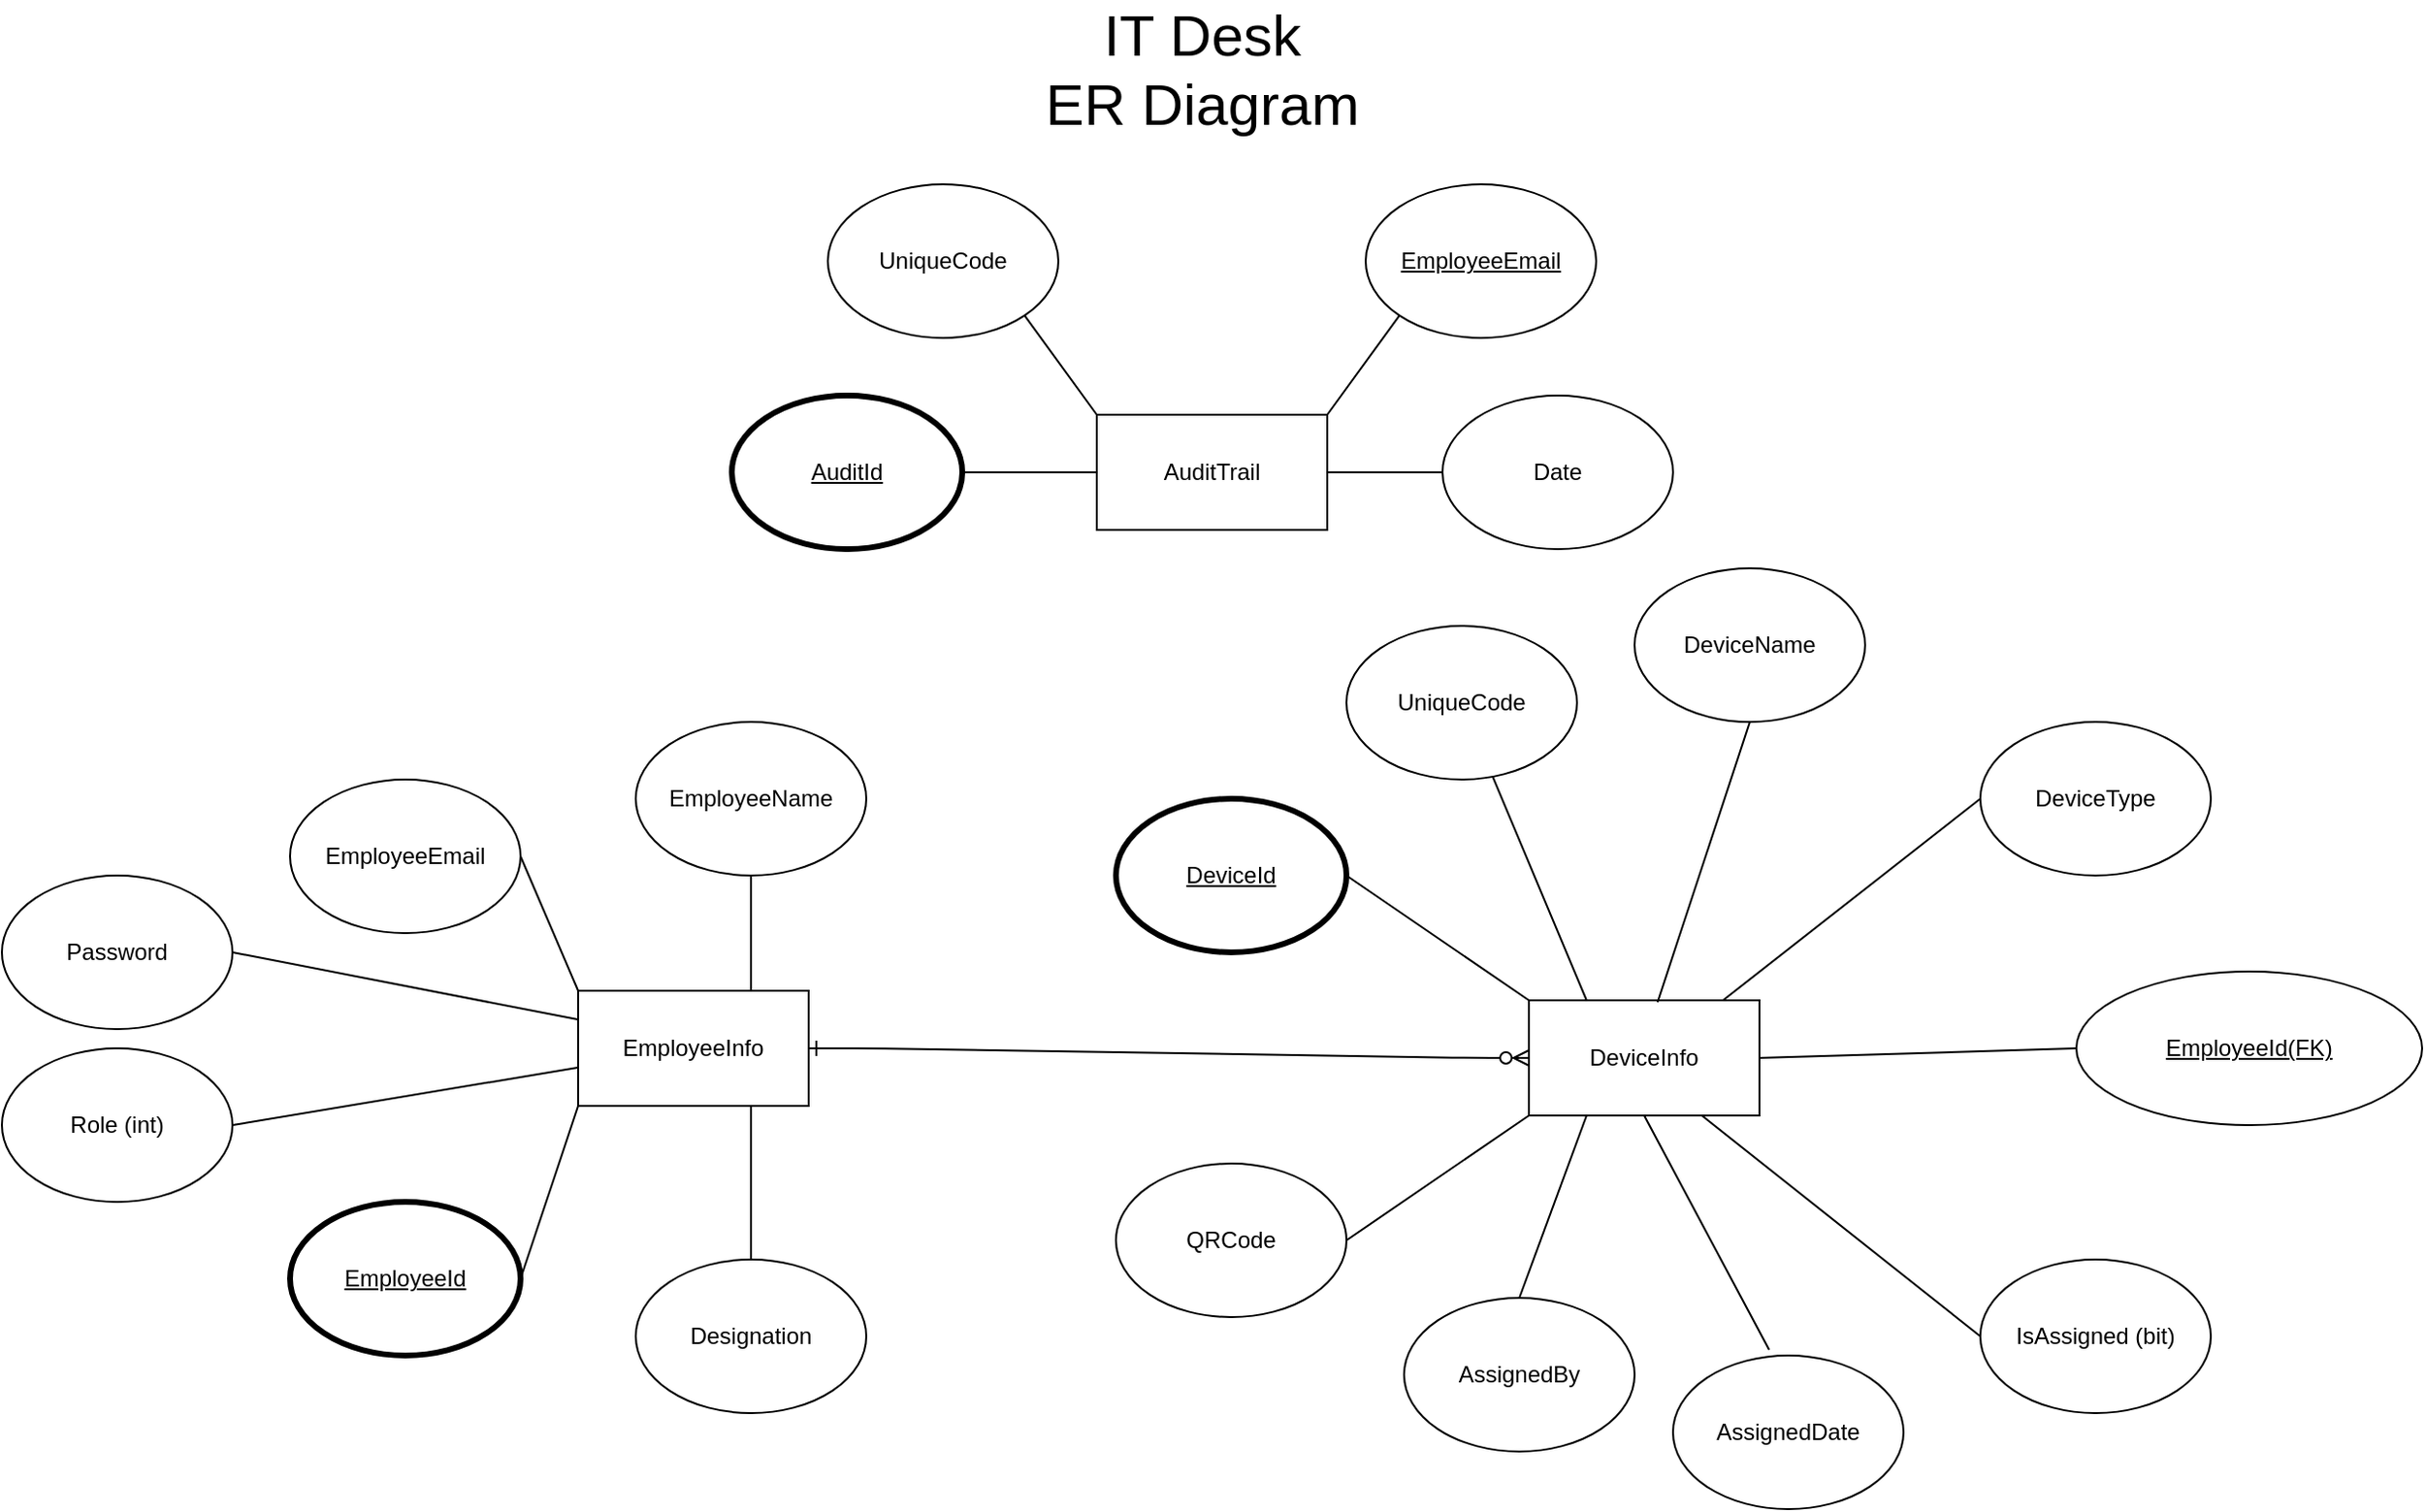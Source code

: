 <mxfile version="14.6.6" type="github"><diagram id="zTjlQYOlsilWlxh8Xlqh" name="Page-1"><mxGraphModel dx="1869" dy="2755" grid="1" gridSize="10" guides="1" tooltips="1" connect="1" arrows="1" fold="1" page="1" pageScale="1" pageWidth="850" pageHeight="1100" math="0" shadow="0"><root><mxCell id="0"/><mxCell id="1" parent="0"/><mxCell id="93AqYQxgSIACoRyakcor-8" value="EmployeeEmail" style="ellipse;whiteSpace=wrap;html=1;strokeWidth=1;" parent="1" vertex="1"><mxGeometry x="-185" y="-810" width="120" height="80" as="geometry"/></mxCell><mxCell id="93AqYQxgSIACoRyakcor-9" value="EmployeeInfo" style="rounded=0;whiteSpace=wrap;html=1;" parent="1" vertex="1"><mxGeometry x="-35" y="-700" width="120" height="60" as="geometry"/></mxCell><mxCell id="93AqYQxgSIACoRyakcor-10" value="" style="endArrow=none;html=1;exitX=0;exitY=0;exitDx=0;exitDy=0;entryX=1;entryY=0.5;entryDx=0;entryDy=0;" parent="1" source="93AqYQxgSIACoRyakcor-9" target="93AqYQxgSIACoRyakcor-8" edge="1"><mxGeometry width="50" height="50" relative="1" as="geometry"><mxPoint x="175" y="-550" as="sourcePoint"/><mxPoint x="65" y="-670" as="targetPoint"/></mxGeometry></mxCell><mxCell id="93AqYQxgSIACoRyakcor-11" value="EmployeeName" style="ellipse;whiteSpace=wrap;html=1;" parent="1" vertex="1"><mxGeometry x="-5" y="-840" width="120" height="80" as="geometry"/></mxCell><mxCell id="93AqYQxgSIACoRyakcor-12" value="Designation" style="ellipse;whiteSpace=wrap;html=1;" parent="1" vertex="1"><mxGeometry x="-5" y="-560" width="120" height="80" as="geometry"/></mxCell><mxCell id="93AqYQxgSIACoRyakcor-13" value="" style="endArrow=none;html=1;exitX=0.75;exitY=0;exitDx=0;exitDy=0;entryX=0.5;entryY=1;entryDx=0;entryDy=0;" parent="1" source="93AqYQxgSIACoRyakcor-9" target="93AqYQxgSIACoRyakcor-11" edge="1"><mxGeometry width="50" height="50" relative="1" as="geometry"><mxPoint x="-25" y="-660" as="sourcePoint"/><mxPoint x="-79" y="-708" as="targetPoint"/></mxGeometry></mxCell><mxCell id="93AqYQxgSIACoRyakcor-14" value="" style="endArrow=none;html=1;entryX=0.5;entryY=0;entryDx=0;entryDy=0;exitX=0.75;exitY=1;exitDx=0;exitDy=0;" parent="1" target="93AqYQxgSIACoRyakcor-12" edge="1" source="93AqYQxgSIACoRyakcor-9"><mxGeometry width="50" height="50" relative="1" as="geometry"><mxPoint x="25" y="-640" as="sourcePoint"/><mxPoint x="35" y="-730" as="targetPoint"/></mxGeometry></mxCell><mxCell id="93AqYQxgSIACoRyakcor-15" value="UniqueCode" style="ellipse;whiteSpace=wrap;html=1;strokeWidth=1;" parent="1" vertex="1"><mxGeometry x="365" y="-890" width="120" height="80" as="geometry"/></mxCell><mxCell id="93AqYQxgSIACoRyakcor-16" value="DeviceInfo" style="rounded=0;whiteSpace=wrap;html=1;" parent="1" vertex="1"><mxGeometry x="460" y="-695" width="120" height="60" as="geometry"/></mxCell><mxCell id="93AqYQxgSIACoRyakcor-17" value="" style="endArrow=none;html=1;exitX=0.25;exitY=0;exitDx=0;exitDy=0;" parent="1" source="93AqYQxgSIACoRyakcor-16" target="93AqYQxgSIACoRyakcor-15" edge="1"><mxGeometry width="50" height="50" relative="1" as="geometry"><mxPoint x="670" y="-545" as="sourcePoint"/><mxPoint x="560" y="-665" as="targetPoint"/></mxGeometry></mxCell><mxCell id="93AqYQxgSIACoRyakcor-18" value="DeviceName" style="ellipse;whiteSpace=wrap;html=1;" parent="1" vertex="1"><mxGeometry x="515" y="-920" width="120" height="80" as="geometry"/></mxCell><mxCell id="93AqYQxgSIACoRyakcor-19" value="DeviceType" style="ellipse;whiteSpace=wrap;html=1;" parent="1" vertex="1"><mxGeometry x="695" y="-840" width="120" height="80" as="geometry"/></mxCell><mxCell id="93AqYQxgSIACoRyakcor-20" value="" style="endArrow=none;html=1;entryX=0.5;entryY=1;entryDx=0;entryDy=0;exitX=0.558;exitY=0.017;exitDx=0;exitDy=0;exitPerimeter=0;" parent="1" source="93AqYQxgSIACoRyakcor-16" target="93AqYQxgSIACoRyakcor-18" edge="1"><mxGeometry width="50" height="50" relative="1" as="geometry"><mxPoint x="535" y="-698" as="sourcePoint"/><mxPoint x="625" y="-800" as="targetPoint"/></mxGeometry></mxCell><mxCell id="93AqYQxgSIACoRyakcor-21" value="" style="endArrow=none;html=1;entryX=0;entryY=0.5;entryDx=0;entryDy=0;exitX=0.842;exitY=0;exitDx=0;exitDy=0;exitPerimeter=0;" parent="1" source="93AqYQxgSIACoRyakcor-16" target="93AqYQxgSIACoRyakcor-19" edge="1"><mxGeometry width="50" height="50" relative="1" as="geometry"><mxPoint x="540" y="-705" as="sourcePoint"/><mxPoint x="530" y="-725" as="targetPoint"/></mxGeometry></mxCell><mxCell id="93AqYQxgSIACoRyakcor-22" value="&lt;u&gt;EmployeeId(FK)&lt;/u&gt;" style="ellipse;whiteSpace=wrap;html=1;" parent="1" vertex="1"><mxGeometry x="745" y="-710" width="180" height="80" as="geometry"/></mxCell><mxCell id="93AqYQxgSIACoRyakcor-23" value="IsAssigned (bit)" style="ellipse;whiteSpace=wrap;html=1;" parent="1" vertex="1"><mxGeometry x="695" y="-560" width="120" height="80" as="geometry"/></mxCell><mxCell id="93AqYQxgSIACoRyakcor-24" value="AssignedDate" style="ellipse;whiteSpace=wrap;html=1;" parent="1" vertex="1"><mxGeometry x="535" y="-510" width="120" height="80" as="geometry"/></mxCell><mxCell id="93AqYQxgSIACoRyakcor-25" value="AssignedBy" style="ellipse;whiteSpace=wrap;html=1;" parent="1" vertex="1"><mxGeometry x="395" y="-540" width="120" height="80" as="geometry"/></mxCell><mxCell id="93AqYQxgSIACoRyakcor-26" value="QRCode" style="ellipse;whiteSpace=wrap;html=1;" parent="1" vertex="1"><mxGeometry x="245" y="-610" width="120" height="80" as="geometry"/></mxCell><mxCell id="93AqYQxgSIACoRyakcor-27" value="" style="endArrow=none;html=1;exitX=1;exitY=0.5;exitDx=0;exitDy=0;entryX=0;entryY=0.5;entryDx=0;entryDy=0;" parent="1" source="93AqYQxgSIACoRyakcor-16" target="93AqYQxgSIACoRyakcor-22" edge="1"><mxGeometry width="50" height="50" relative="1" as="geometry"><mxPoint x="640" y="-805" as="sourcePoint"/><mxPoint x="690" y="-855" as="targetPoint"/></mxGeometry></mxCell><mxCell id="93AqYQxgSIACoRyakcor-28" value="" style="endArrow=none;html=1;exitX=0.75;exitY=1;exitDx=0;exitDy=0;entryX=0;entryY=0.5;entryDx=0;entryDy=0;" parent="1" source="93AqYQxgSIACoRyakcor-16" target="93AqYQxgSIACoRyakcor-23" edge="1"><mxGeometry width="50" height="50" relative="1" as="geometry"><mxPoint x="640" y="-805" as="sourcePoint"/><mxPoint x="690" y="-855" as="targetPoint"/></mxGeometry></mxCell><mxCell id="93AqYQxgSIACoRyakcor-29" value="" style="endArrow=none;html=1;exitX=0.5;exitY=1;exitDx=0;exitDy=0;entryX=0.417;entryY=-0.037;entryDx=0;entryDy=0;entryPerimeter=0;" parent="1" source="93AqYQxgSIACoRyakcor-16" target="93AqYQxgSIACoRyakcor-24" edge="1"><mxGeometry width="50" height="50" relative="1" as="geometry"><mxPoint x="640" y="-805" as="sourcePoint"/><mxPoint x="690" y="-855" as="targetPoint"/></mxGeometry></mxCell><mxCell id="93AqYQxgSIACoRyakcor-30" value="" style="endArrow=none;html=1;exitX=0.25;exitY=1;exitDx=0;exitDy=0;entryX=0.5;entryY=0;entryDx=0;entryDy=0;" parent="1" source="93AqYQxgSIACoRyakcor-16" target="93AqYQxgSIACoRyakcor-25" edge="1"><mxGeometry width="50" height="50" relative="1" as="geometry"><mxPoint x="640" y="-805" as="sourcePoint"/><mxPoint x="690" y="-855" as="targetPoint"/></mxGeometry></mxCell><mxCell id="93AqYQxgSIACoRyakcor-31" value="" style="endArrow=none;html=1;exitX=0;exitY=1;exitDx=0;exitDy=0;entryX=1;entryY=0.5;entryDx=0;entryDy=0;" parent="1" source="93AqYQxgSIACoRyakcor-16" target="93AqYQxgSIACoRyakcor-26" edge="1"><mxGeometry width="50" height="50" relative="1" as="geometry"><mxPoint x="640" y="-805" as="sourcePoint"/><mxPoint x="690" y="-855" as="targetPoint"/></mxGeometry></mxCell><mxCell id="ZkA7pwCNV48dStx_yh2e-1" value="" style="edgeStyle=entityRelationEdgeStyle;endArrow=ERzeroToMany;startArrow=ERone;endFill=1;startFill=0;exitX=1;exitY=0.5;exitDx=0;exitDy=0;entryX=0;entryY=0.5;entryDx=0;entryDy=0;" parent="1" source="93AqYQxgSIACoRyakcor-9" target="93AqYQxgSIACoRyakcor-16" edge="1"><mxGeometry width="100" height="100" relative="1" as="geometry"><mxPoint x="175" y="-945" as="sourcePoint"/><mxPoint x="545" y="-600" as="targetPoint"/></mxGeometry></mxCell><mxCell id="ZkA7pwCNV48dStx_yh2e-11" value="&lt;font style=&quot;font-size: 30px&quot;&gt;IT Desk&lt;br&gt;ER Diagram&lt;br&gt;&lt;/font&gt;" style="text;html=1;strokeColor=none;fillColor=none;align=center;verticalAlign=middle;whiteSpace=wrap;rounded=0;" parent="1" vertex="1"><mxGeometry x="55" y="-1190" width="470" height="20" as="geometry"/></mxCell><mxCell id="hUQsxeSYEGS46C2yoitD-1" value="&lt;u&gt;EmployeeId&lt;/u&gt;" style="ellipse;whiteSpace=wrap;html=1;strokeWidth=3;" vertex="1" parent="1"><mxGeometry x="-185" y="-590" width="120" height="80" as="geometry"/></mxCell><mxCell id="hUQsxeSYEGS46C2yoitD-2" value="" style="endArrow=none;html=1;entryX=0;entryY=1;entryDx=0;entryDy=0;exitX=1;exitY=0.5;exitDx=0;exitDy=0;" edge="1" parent="1" source="hUQsxeSYEGS46C2yoitD-1" target="93AqYQxgSIACoRyakcor-9"><mxGeometry width="50" height="50" relative="1" as="geometry"><mxPoint x="-95" y="-605" as="sourcePoint"/><mxPoint x="-45" y="-660" as="targetPoint"/></mxGeometry></mxCell><mxCell id="hUQsxeSYEGS46C2yoitD-4" value="&lt;u&gt;DeviceId&lt;/u&gt;" style="ellipse;whiteSpace=wrap;html=1;strokeWidth=3;" vertex="1" parent="1"><mxGeometry x="245" y="-800" width="120" height="80" as="geometry"/></mxCell><mxCell id="hUQsxeSYEGS46C2yoitD-5" value="" style="endArrow=none;html=1;exitX=1;exitY=0.5;exitDx=0;exitDy=0;entryX=0;entryY=0;entryDx=0;entryDy=0;" edge="1" parent="1" source="hUQsxeSYEGS46C2yoitD-4" target="93AqYQxgSIACoRyakcor-16"><mxGeometry width="50" height="50" relative="1" as="geometry"><mxPoint x="325" y="-700" as="sourcePoint"/><mxPoint x="465" y="-700" as="targetPoint"/></mxGeometry></mxCell><mxCell id="hUQsxeSYEGS46C2yoitD-8" value="UniqueCode" style="ellipse;whiteSpace=wrap;html=1;strokeWidth=1;" vertex="1" parent="1"><mxGeometry x="95" y="-1120" width="120" height="80" as="geometry"/></mxCell><mxCell id="hUQsxeSYEGS46C2yoitD-9" value="AuditTrail" style="rounded=0;whiteSpace=wrap;html=1;" vertex="1" parent="1"><mxGeometry x="235" y="-1000" width="120" height="60" as="geometry"/></mxCell><mxCell id="hUQsxeSYEGS46C2yoitD-10" value="" style="endArrow=none;html=1;exitX=0;exitY=0;exitDx=0;exitDy=0;entryX=1;entryY=1;entryDx=0;entryDy=0;" edge="1" parent="1" source="hUQsxeSYEGS46C2yoitD-9" target="hUQsxeSYEGS46C2yoitD-8"><mxGeometry width="50" height="50" relative="1" as="geometry"><mxPoint x="445" y="-850" as="sourcePoint"/><mxPoint x="335" y="-970" as="targetPoint"/></mxGeometry></mxCell><mxCell id="hUQsxeSYEGS46C2yoitD-11" value="&lt;u&gt;EmployeeEmail&lt;/u&gt;" style="ellipse;whiteSpace=wrap;html=1;" vertex="1" parent="1"><mxGeometry x="375" y="-1120" width="120" height="80" as="geometry"/></mxCell><mxCell id="hUQsxeSYEGS46C2yoitD-12" value="Date" style="ellipse;whiteSpace=wrap;html=1;" vertex="1" parent="1"><mxGeometry x="415" y="-1010" width="120" height="80" as="geometry"/></mxCell><mxCell id="hUQsxeSYEGS46C2yoitD-13" value="" style="endArrow=none;html=1;exitX=1;exitY=0;exitDx=0;exitDy=0;entryX=0;entryY=1;entryDx=0;entryDy=0;" edge="1" parent="1" source="hUQsxeSYEGS46C2yoitD-9" target="hUQsxeSYEGS46C2yoitD-11"><mxGeometry width="50" height="50" relative="1" as="geometry"><mxPoint x="245" y="-960" as="sourcePoint"/><mxPoint x="191" y="-1008" as="targetPoint"/></mxGeometry></mxCell><mxCell id="hUQsxeSYEGS46C2yoitD-14" value="" style="endArrow=none;html=1;exitX=1;exitY=0.5;exitDx=0;exitDy=0;entryX=0;entryY=0.5;entryDx=0;entryDy=0;" edge="1" parent="1" source="hUQsxeSYEGS46C2yoitD-9" target="hUQsxeSYEGS46C2yoitD-12"><mxGeometry width="50" height="50" relative="1" as="geometry"><mxPoint x="305" y="-990" as="sourcePoint"/><mxPoint x="305" y="-1030" as="targetPoint"/></mxGeometry></mxCell><mxCell id="hUQsxeSYEGS46C2yoitD-15" value="&lt;u&gt;AuditId&lt;/u&gt;" style="ellipse;whiteSpace=wrap;html=1;strokeWidth=3;" vertex="1" parent="1"><mxGeometry x="45" y="-1010" width="120" height="80" as="geometry"/></mxCell><mxCell id="hUQsxeSYEGS46C2yoitD-16" value="" style="endArrow=none;html=1;exitX=0;exitY=0.5;exitDx=0;exitDy=0;entryX=1;entryY=0.5;entryDx=0;entryDy=0;" edge="1" parent="1" source="hUQsxeSYEGS46C2yoitD-9" target="hUQsxeSYEGS46C2yoitD-15"><mxGeometry width="50" height="50" relative="1" as="geometry"><mxPoint x="235" y="-900" as="sourcePoint"/><mxPoint x="181.0" y="-948.0" as="targetPoint"/></mxGeometry></mxCell><mxCell id="hUQsxeSYEGS46C2yoitD-18" value="Password" style="ellipse;whiteSpace=wrap;html=1;" vertex="1" parent="1"><mxGeometry x="-335" y="-760" width="120" height="80" as="geometry"/></mxCell><mxCell id="hUQsxeSYEGS46C2yoitD-20" value="" style="endArrow=none;html=1;exitX=1;exitY=0.5;exitDx=0;exitDy=0;entryX=0;entryY=0.25;entryDx=0;entryDy=0;" edge="1" parent="1" source="hUQsxeSYEGS46C2yoitD-18" target="93AqYQxgSIACoRyakcor-9"><mxGeometry width="50" height="50" relative="1" as="geometry"><mxPoint x="325" y="-740" as="sourcePoint"/><mxPoint x="375" y="-790" as="targetPoint"/></mxGeometry></mxCell><mxCell id="hUQsxeSYEGS46C2yoitD-21" value="Role (int)" style="ellipse;whiteSpace=wrap;html=1;" vertex="1" parent="1"><mxGeometry x="-335" y="-670" width="120" height="80" as="geometry"/></mxCell><mxCell id="hUQsxeSYEGS46C2yoitD-22" value="" style="endArrow=none;html=1;exitX=1;exitY=0.5;exitDx=0;exitDy=0;" edge="1" parent="1" source="hUQsxeSYEGS46C2yoitD-21" target="93AqYQxgSIACoRyakcor-9"><mxGeometry width="50" height="50" relative="1" as="geometry"><mxPoint x="325" y="-740" as="sourcePoint"/><mxPoint x="375" y="-790" as="targetPoint"/></mxGeometry></mxCell></root></mxGraphModel></diagram></mxfile>